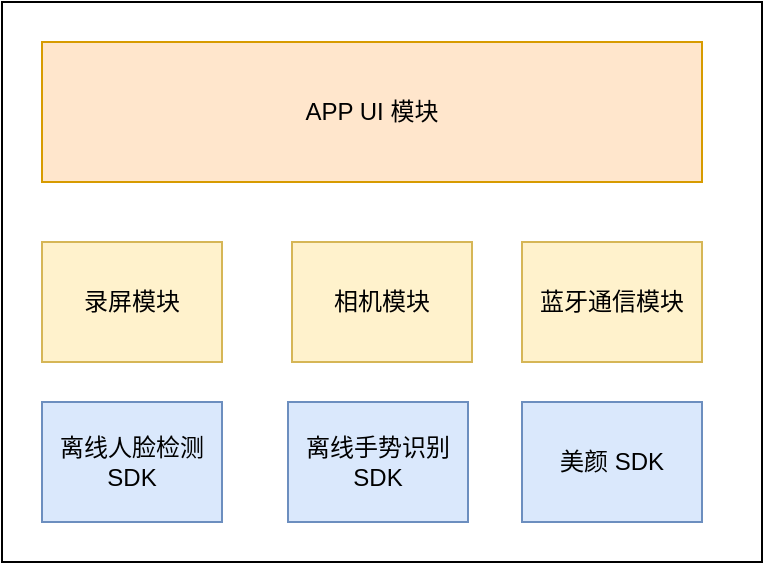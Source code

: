 <mxfile version="13.7.3" type="github" pages="2">
  <diagram id="UY4jzkUobXih1hy0Ml7n" name="第 1 页">
    <mxGraphModel dx="1426" dy="722" grid="1" gridSize="10" guides="1" tooltips="1" connect="1" arrows="1" fold="1" page="1" pageScale="1" pageWidth="827" pageHeight="1169" math="0" shadow="0">
      <root>
        <mxCell id="0" />
        <mxCell id="1" parent="0" />
        <mxCell id="dIOQk_Y6nI95vLgPervG-4" value="" style="rounded=0;whiteSpace=wrap;html=1;" parent="1" vertex="1">
          <mxGeometry x="190" y="140" width="380" height="280" as="geometry" />
        </mxCell>
        <mxCell id="dIOQk_Y6nI95vLgPervG-5" value="录屏模块" style="rounded=0;whiteSpace=wrap;html=1;fillColor=#fff2cc;strokeColor=#d6b656;" parent="1" vertex="1">
          <mxGeometry x="210" y="260" width="90" height="60" as="geometry" />
        </mxCell>
        <mxCell id="dIOQk_Y6nI95vLgPervG-6" value="相机模块" style="rounded=0;whiteSpace=wrap;html=1;fillColor=#fff2cc;strokeColor=#d6b656;" parent="1" vertex="1">
          <mxGeometry x="335" y="260" width="90" height="60" as="geometry" />
        </mxCell>
        <mxCell id="dIOQk_Y6nI95vLgPervG-8" value="蓝牙通信模块" style="rounded=0;whiteSpace=wrap;html=1;fillColor=#fff2cc;strokeColor=#d6b656;" parent="1" vertex="1">
          <mxGeometry x="450" y="260" width="90" height="60" as="geometry" />
        </mxCell>
        <mxCell id="dIOQk_Y6nI95vLgPervG-9" value="离线人脸检测 SDK" style="rounded=0;whiteSpace=wrap;html=1;fillColor=#dae8fc;strokeColor=#6c8ebf;" parent="1" vertex="1">
          <mxGeometry x="210" y="340" width="90" height="60" as="geometry" />
        </mxCell>
        <mxCell id="dIOQk_Y6nI95vLgPervG-10" value="离线手势识别 SDK" style="rounded=0;whiteSpace=wrap;html=1;fillColor=#dae8fc;strokeColor=#6c8ebf;" parent="1" vertex="1">
          <mxGeometry x="333" y="340" width="90" height="60" as="geometry" />
        </mxCell>
        <mxCell id="dIOQk_Y6nI95vLgPervG-14" value="APP UI 模块" style="rounded=0;whiteSpace=wrap;html=1;fillColor=#ffe6cc;strokeColor=#d79b00;" parent="1" vertex="1">
          <mxGeometry x="210" y="160" width="330" height="70" as="geometry" />
        </mxCell>
        <mxCell id="eVS9-y8YAwZm2mvut96h-2" value="美颜 SDK" style="rounded=0;whiteSpace=wrap;html=1;fillColor=#dae8fc;strokeColor=#6c8ebf;" parent="1" vertex="1">
          <mxGeometry x="450" y="340" width="90" height="60" as="geometry" />
        </mxCell>
      </root>
    </mxGraphModel>
  </diagram>
  <diagram id="F2dylFmoJumDBhZqIRGY" name="第 2 页">
    <mxGraphModel dx="946" dy="463" grid="1" gridSize="10" guides="1" tooltips="1" connect="1" arrows="1" fold="1" page="1" pageScale="1" pageWidth="827" pageHeight="1169" math="0" shadow="0">
      <root>
        <mxCell id="P1c90PmFVrImWQqfoxal-0" />
        <mxCell id="P1c90PmFVrImWQqfoxal-1" parent="P1c90PmFVrImWQqfoxal-0" />
        <mxCell id="KuN2vDdt5BFz5saV1ko0-17" style="edgeStyle=orthogonalEdgeStyle;rounded=0;orthogonalLoop=1;jettySize=auto;html=1;exitX=0.5;exitY=1;exitDx=0;exitDy=0;exitPerimeter=0;entryX=0.5;entryY=0;entryDx=0;entryDy=0;" edge="1" parent="P1c90PmFVrImWQqfoxal-1" source="KuN2vDdt5BFz5saV1ko0-0" target="KuN2vDdt5BFz5saV1ko0-1">
          <mxGeometry relative="1" as="geometry" />
        </mxCell>
        <mxCell id="KuN2vDdt5BFz5saV1ko0-0" value="开始" style="strokeWidth=2;html=1;shape=mxgraph.flowchart.start_1;whiteSpace=wrap;" vertex="1" parent="P1c90PmFVrImWQqfoxal-1">
          <mxGeometry x="230" y="40" width="100" height="40" as="geometry" />
        </mxCell>
        <mxCell id="KuN2vDdt5BFz5saV1ko0-18" style="edgeStyle=orthogonalEdgeStyle;rounded=0;orthogonalLoop=1;jettySize=auto;html=1;exitX=0.5;exitY=1;exitDx=0;exitDy=0;entryX=0.5;entryY=0;entryDx=0;entryDy=0;" edge="1" parent="P1c90PmFVrImWQqfoxal-1" source="KuN2vDdt5BFz5saV1ko0-1" target="KuN2vDdt5BFz5saV1ko0-3">
          <mxGeometry relative="1" as="geometry" />
        </mxCell>
        <mxCell id="KuN2vDdt5BFz5saV1ko0-1" value="进入ui界面" style="rounded=1;whiteSpace=wrap;html=1;absoluteArcSize=1;arcSize=14;strokeWidth=2;" vertex="1" parent="P1c90PmFVrImWQqfoxal-1">
          <mxGeometry x="230" y="120" width="100" height="40" as="geometry" />
        </mxCell>
        <mxCell id="KuN2vDdt5BFz5saV1ko0-19" style="edgeStyle=orthogonalEdgeStyle;rounded=0;orthogonalLoop=1;jettySize=auto;html=1;exitX=0.5;exitY=1;exitDx=0;exitDy=0;entryX=0.5;entryY=0;entryDx=0;entryDy=0;entryPerimeter=0;" edge="1" parent="P1c90PmFVrImWQqfoxal-1" source="KuN2vDdt5BFz5saV1ko0-3" target="KuN2vDdt5BFz5saV1ko0-4">
          <mxGeometry relative="1" as="geometry" />
        </mxCell>
        <mxCell id="KuN2vDdt5BFz5saV1ko0-3" value="判断是否是直播模式" style="rounded=1;whiteSpace=wrap;html=1;absoluteArcSize=1;arcSize=14;strokeWidth=2;" vertex="1" parent="P1c90PmFVrImWQqfoxal-1">
          <mxGeometry x="230" y="200" width="100" height="40" as="geometry" />
        </mxCell>
        <mxCell id="KuN2vDdt5BFz5saV1ko0-20" style="edgeStyle=orthogonalEdgeStyle;rounded=0;orthogonalLoop=1;jettySize=auto;html=1;exitX=0.5;exitY=1;exitDx=0;exitDy=0;exitPerimeter=0;entryX=0.5;entryY=0;entryDx=0;entryDy=0;" edge="1" parent="P1c90PmFVrImWQqfoxal-1" source="KuN2vDdt5BFz5saV1ko0-4" target="KuN2vDdt5BFz5saV1ko0-5">
          <mxGeometry relative="1" as="geometry" />
        </mxCell>
        <mxCell id="KuN2vDdt5BFz5saV1ko0-21" style="edgeStyle=orthogonalEdgeStyle;rounded=0;orthogonalLoop=1;jettySize=auto;html=1;exitX=0.5;exitY=1;exitDx=0;exitDy=0;exitPerimeter=0;entryX=0.5;entryY=0;entryDx=0;entryDy=0;" edge="1" parent="P1c90PmFVrImWQqfoxal-1" source="KuN2vDdt5BFz5saV1ko0-4" target="KuN2vDdt5BFz5saV1ko0-6">
          <mxGeometry relative="1" as="geometry" />
        </mxCell>
        <mxCell id="KuN2vDdt5BFz5saV1ko0-4" value="直播？" style="strokeWidth=2;html=1;shape=mxgraph.flowchart.decision;whiteSpace=wrap;" vertex="1" parent="P1c90PmFVrImWQqfoxal-1">
          <mxGeometry x="240" y="280" width="80" height="60" as="geometry" />
        </mxCell>
        <mxCell id="KuN2vDdt5BFz5saV1ko0-23" style="edgeStyle=orthogonalEdgeStyle;rounded=0;orthogonalLoop=1;jettySize=auto;html=1;exitX=0.5;exitY=1;exitDx=0;exitDy=0;" edge="1" parent="P1c90PmFVrImWQqfoxal-1" source="KuN2vDdt5BFz5saV1ko0-5">
          <mxGeometry relative="1" as="geometry">
            <mxPoint x="280" y="460" as="targetPoint" />
          </mxGeometry>
        </mxCell>
        <mxCell id="KuN2vDdt5BFz5saV1ko0-5" value="录制屏幕" style="rounded=1;whiteSpace=wrap;html=1;absoluteArcSize=1;arcSize=14;strokeWidth=2;" vertex="1" parent="P1c90PmFVrImWQqfoxal-1">
          <mxGeometry x="140" y="380" width="100" height="40" as="geometry" />
        </mxCell>
        <mxCell id="KuN2vDdt5BFz5saV1ko0-22" style="edgeStyle=orthogonalEdgeStyle;rounded=0;orthogonalLoop=1;jettySize=auto;html=1;exitX=0.5;exitY=1;exitDx=0;exitDy=0;entryX=0.5;entryY=0;entryDx=0;entryDy=0;" edge="1" parent="P1c90PmFVrImWQqfoxal-1" source="KuN2vDdt5BFz5saV1ko0-6" target="KuN2vDdt5BFz5saV1ko0-7">
          <mxGeometry relative="1" as="geometry" />
        </mxCell>
        <mxCell id="KuN2vDdt5BFz5saV1ko0-6" value="拍摄视频" style="rounded=1;whiteSpace=wrap;html=1;absoluteArcSize=1;arcSize=14;strokeWidth=2;" vertex="1" parent="P1c90PmFVrImWQqfoxal-1">
          <mxGeometry x="320" y="380" width="100" height="40" as="geometry" />
        </mxCell>
        <mxCell id="KuN2vDdt5BFz5saV1ko0-24" style="edgeStyle=orthogonalEdgeStyle;rounded=0;orthogonalLoop=1;jettySize=auto;html=1;exitX=0.5;exitY=1;exitDx=0;exitDy=0;entryX=0.5;entryY=0;entryDx=0;entryDy=0;" edge="1" parent="P1c90PmFVrImWQqfoxal-1" source="KuN2vDdt5BFz5saV1ko0-7" target="KuN2vDdt5BFz5saV1ko0-8">
          <mxGeometry relative="1" as="geometry">
            <Array as="points">
              <mxPoint x="280" y="520" />
              <mxPoint x="450" y="520" />
              <mxPoint x="450" y="60" />
              <mxPoint x="570" y="60" />
            </Array>
          </mxGeometry>
        </mxCell>
        <mxCell id="KuN2vDdt5BFz5saV1ko0-7" value="输出视频流" style="rounded=1;whiteSpace=wrap;html=1;absoluteArcSize=1;arcSize=14;strokeWidth=2;" vertex="1" parent="P1c90PmFVrImWQqfoxal-1">
          <mxGeometry x="230" y="460" width="100" height="40" as="geometry" />
        </mxCell>
        <mxCell id="KuN2vDdt5BFz5saV1ko0-25" style="edgeStyle=orthogonalEdgeStyle;rounded=0;orthogonalLoop=1;jettySize=auto;html=1;exitX=0.5;exitY=1;exitDx=0;exitDy=0;entryX=0.5;entryY=0;entryDx=0;entryDy=0;" edge="1" parent="P1c90PmFVrImWQqfoxal-1" source="KuN2vDdt5BFz5saV1ko0-8" target="KuN2vDdt5BFz5saV1ko0-9">
          <mxGeometry relative="1" as="geometry" />
        </mxCell>
        <mxCell id="KuN2vDdt5BFz5saV1ko0-8" value="采样视频流" style="rounded=1;whiteSpace=wrap;html=1;absoluteArcSize=1;arcSize=14;strokeWidth=2;" vertex="1" parent="P1c90PmFVrImWQqfoxal-1">
          <mxGeometry x="520" y="80" width="100" height="40" as="geometry" />
        </mxCell>
        <mxCell id="KuN2vDdt5BFz5saV1ko0-26" style="edgeStyle=orthogonalEdgeStyle;rounded=0;orthogonalLoop=1;jettySize=auto;html=1;exitX=0.5;exitY=1;exitDx=0;exitDy=0;entryX=0.5;entryY=0;entryDx=0;entryDy=0;" edge="1" parent="P1c90PmFVrImWQqfoxal-1" source="KuN2vDdt5BFz5saV1ko0-9" target="KuN2vDdt5BFz5saV1ko0-11">
          <mxGeometry relative="1" as="geometry" />
        </mxCell>
        <mxCell id="KuN2vDdt5BFz5saV1ko0-9" value="获取图片帧" style="rounded=1;whiteSpace=wrap;html=1;absoluteArcSize=1;arcSize=14;strokeWidth=2;" vertex="1" parent="P1c90PmFVrImWQqfoxal-1">
          <mxGeometry x="520" y="160" width="100" height="40" as="geometry" />
        </mxCell>
        <mxCell id="KuN2vDdt5BFz5saV1ko0-27" style="edgeStyle=orthogonalEdgeStyle;rounded=0;orthogonalLoop=1;jettySize=auto;html=1;exitX=0.5;exitY=1;exitDx=0;exitDy=0;entryX=0.5;entryY=0;entryDx=0;entryDy=0;" edge="1" parent="P1c90PmFVrImWQqfoxal-1" source="KuN2vDdt5BFz5saV1ko0-11" target="KuN2vDdt5BFz5saV1ko0-14">
          <mxGeometry relative="1" as="geometry" />
        </mxCell>
        <mxCell id="KuN2vDdt5BFz5saV1ko0-11" value="调用离线视觉库" style="rounded=1;whiteSpace=wrap;html=1;absoluteArcSize=1;arcSize=14;strokeWidth=2;" vertex="1" parent="P1c90PmFVrImWQqfoxal-1">
          <mxGeometry x="520" y="240" width="100" height="40" as="geometry" />
        </mxCell>
        <mxCell id="KuN2vDdt5BFz5saV1ko0-28" style="edgeStyle=orthogonalEdgeStyle;rounded=0;orthogonalLoop=1;jettySize=auto;html=1;exitX=0.5;exitY=1;exitDx=0;exitDy=0;entryX=0.5;entryY=0;entryDx=0;entryDy=0;" edge="1" parent="P1c90PmFVrImWQqfoxal-1" source="KuN2vDdt5BFz5saV1ko0-14" target="KuN2vDdt5BFz5saV1ko0-15">
          <mxGeometry relative="1" as="geometry" />
        </mxCell>
        <mxCell id="KuN2vDdt5BFz5saV1ko0-14" value="计算结果" style="rounded=1;whiteSpace=wrap;html=1;absoluteArcSize=1;arcSize=14;strokeWidth=2;" vertex="1" parent="P1c90PmFVrImWQqfoxal-1">
          <mxGeometry x="520" y="320" width="100" height="40" as="geometry" />
        </mxCell>
        <mxCell id="KuN2vDdt5BFz5saV1ko0-29" style="edgeStyle=orthogonalEdgeStyle;rounded=0;orthogonalLoop=1;jettySize=auto;html=1;exitX=0.5;exitY=1;exitDx=0;exitDy=0;entryX=0.5;entryY=0;entryDx=0;entryDy=0;entryPerimeter=0;" edge="1" parent="P1c90PmFVrImWQqfoxal-1" source="KuN2vDdt5BFz5saV1ko0-15" target="KuN2vDdt5BFz5saV1ko0-16">
          <mxGeometry relative="1" as="geometry" />
        </mxCell>
        <mxCell id="KuN2vDdt5BFz5saV1ko0-15" value="通知MCU" style="rounded=1;whiteSpace=wrap;html=1;absoluteArcSize=1;arcSize=14;strokeWidth=2;" vertex="1" parent="P1c90PmFVrImWQqfoxal-1">
          <mxGeometry x="520" y="400" width="100" height="40" as="geometry" />
        </mxCell>
        <mxCell id="KuN2vDdt5BFz5saV1ko0-16" value="结束" style="strokeWidth=2;html=1;shape=mxgraph.flowchart.terminator;whiteSpace=wrap;" vertex="1" parent="P1c90PmFVrImWQqfoxal-1">
          <mxGeometry x="520" y="480" width="100" height="40" as="geometry" />
        </mxCell>
        <mxCell id="JEcZztDny_yQLP4QFC07-0" value="是" style="text;html=1;align=center;verticalAlign=middle;resizable=0;points=[];autosize=1;" vertex="1" parent="P1c90PmFVrImWQqfoxal-1">
          <mxGeometry x="205" y="330" width="30" height="20" as="geometry" />
        </mxCell>
        <mxCell id="JEcZztDny_yQLP4QFC07-1" value="否" style="text;html=1;align=center;verticalAlign=middle;resizable=0;points=[];autosize=1;" vertex="1" parent="P1c90PmFVrImWQqfoxal-1">
          <mxGeometry x="325" y="330" width="30" height="20" as="geometry" />
        </mxCell>
      </root>
    </mxGraphModel>
  </diagram>
</mxfile>
